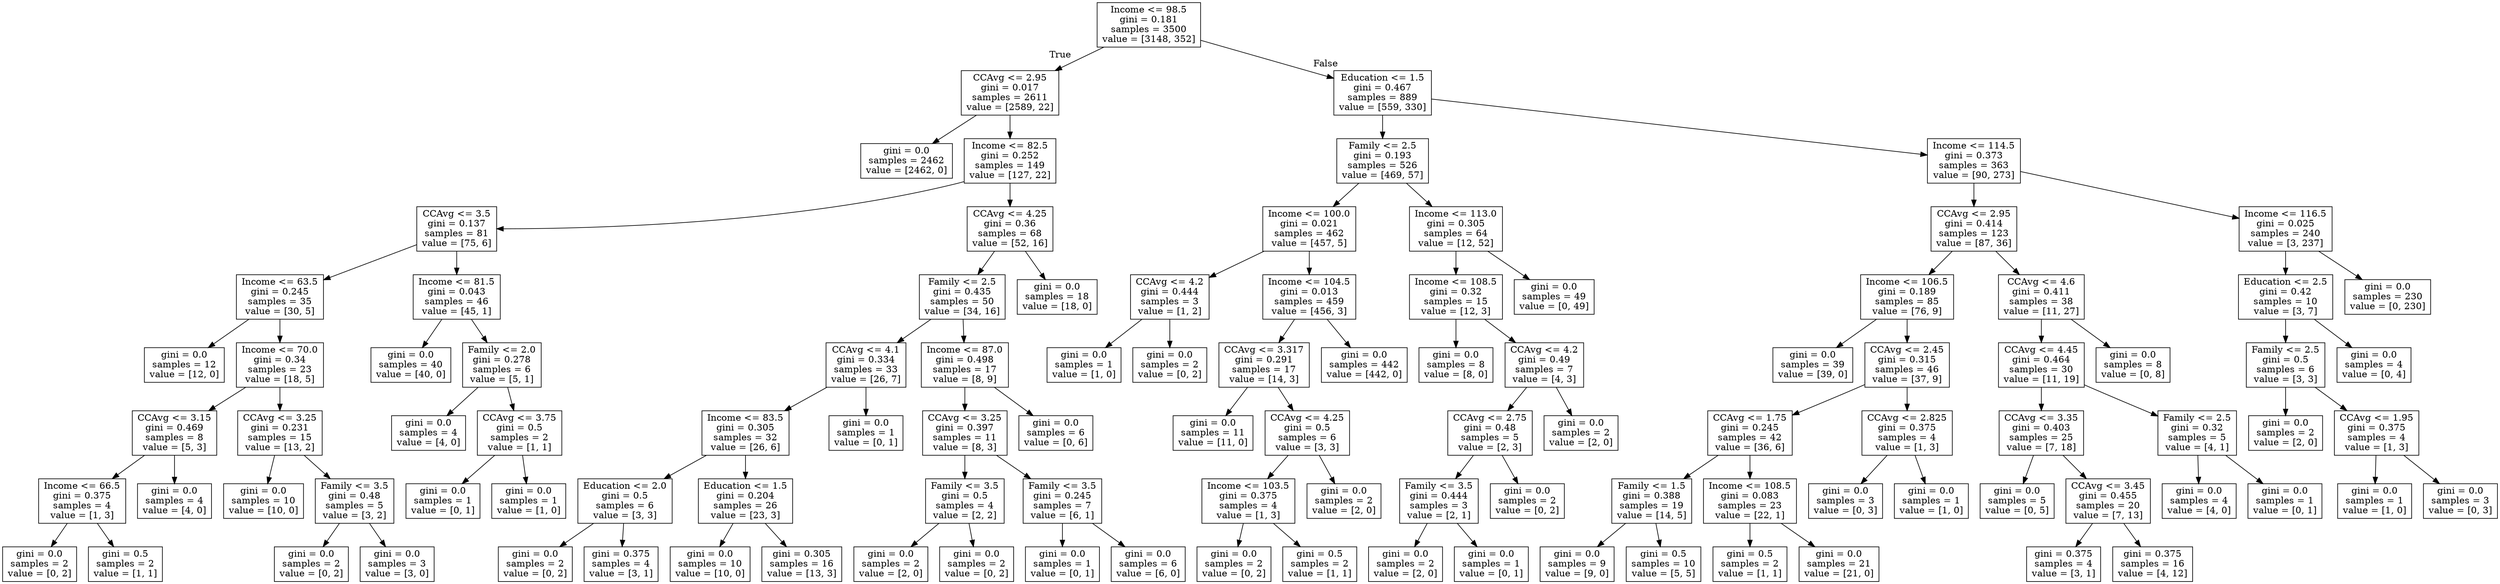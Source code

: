 digraph Tree {
node [shape=box] ;
0 [label="Income <= 98.5\ngini = 0.181\nsamples = 3500\nvalue = [3148, 352]"] ;
1 [label="CCAvg <= 2.95\ngini = 0.017\nsamples = 2611\nvalue = [2589, 22]"] ;
0 -> 1 [labeldistance=2.5, labelangle=45, headlabel="True"] ;
2 [label="gini = 0.0\nsamples = 2462\nvalue = [2462, 0]"] ;
1 -> 2 ;
3 [label="Income <= 82.5\ngini = 0.252\nsamples = 149\nvalue = [127, 22]"] ;
1 -> 3 ;
4 [label="CCAvg <= 3.5\ngini = 0.137\nsamples = 81\nvalue = [75, 6]"] ;
3 -> 4 ;
5 [label="Income <= 63.5\ngini = 0.245\nsamples = 35\nvalue = [30, 5]"] ;
4 -> 5 ;
6 [label="gini = 0.0\nsamples = 12\nvalue = [12, 0]"] ;
5 -> 6 ;
7 [label="Income <= 70.0\ngini = 0.34\nsamples = 23\nvalue = [18, 5]"] ;
5 -> 7 ;
8 [label="CCAvg <= 3.15\ngini = 0.469\nsamples = 8\nvalue = [5, 3]"] ;
7 -> 8 ;
9 [label="Income <= 66.5\ngini = 0.375\nsamples = 4\nvalue = [1, 3]"] ;
8 -> 9 ;
10 [label="gini = 0.0\nsamples = 2\nvalue = [0, 2]"] ;
9 -> 10 ;
11 [label="gini = 0.5\nsamples = 2\nvalue = [1, 1]"] ;
9 -> 11 ;
12 [label="gini = 0.0\nsamples = 4\nvalue = [4, 0]"] ;
8 -> 12 ;
13 [label="CCAvg <= 3.25\ngini = 0.231\nsamples = 15\nvalue = [13, 2]"] ;
7 -> 13 ;
14 [label="gini = 0.0\nsamples = 10\nvalue = [10, 0]"] ;
13 -> 14 ;
15 [label="Family <= 3.5\ngini = 0.48\nsamples = 5\nvalue = [3, 2]"] ;
13 -> 15 ;
16 [label="gini = 0.0\nsamples = 2\nvalue = [0, 2]"] ;
15 -> 16 ;
17 [label="gini = 0.0\nsamples = 3\nvalue = [3, 0]"] ;
15 -> 17 ;
18 [label="Income <= 81.5\ngini = 0.043\nsamples = 46\nvalue = [45, 1]"] ;
4 -> 18 ;
19 [label="gini = 0.0\nsamples = 40\nvalue = [40, 0]"] ;
18 -> 19 ;
20 [label="Family <= 2.0\ngini = 0.278\nsamples = 6\nvalue = [5, 1]"] ;
18 -> 20 ;
21 [label="gini = 0.0\nsamples = 4\nvalue = [4, 0]"] ;
20 -> 21 ;
22 [label="CCAvg <= 3.75\ngini = 0.5\nsamples = 2\nvalue = [1, 1]"] ;
20 -> 22 ;
23 [label="gini = 0.0\nsamples = 1\nvalue = [0, 1]"] ;
22 -> 23 ;
24 [label="gini = 0.0\nsamples = 1\nvalue = [1, 0]"] ;
22 -> 24 ;
25 [label="CCAvg <= 4.25\ngini = 0.36\nsamples = 68\nvalue = [52, 16]"] ;
3 -> 25 ;
26 [label="Family <= 2.5\ngini = 0.435\nsamples = 50\nvalue = [34, 16]"] ;
25 -> 26 ;
27 [label="CCAvg <= 4.1\ngini = 0.334\nsamples = 33\nvalue = [26, 7]"] ;
26 -> 27 ;
28 [label="Income <= 83.5\ngini = 0.305\nsamples = 32\nvalue = [26, 6]"] ;
27 -> 28 ;
29 [label="Education <= 2.0\ngini = 0.5\nsamples = 6\nvalue = [3, 3]"] ;
28 -> 29 ;
30 [label="gini = 0.0\nsamples = 2\nvalue = [0, 2]"] ;
29 -> 30 ;
31 [label="gini = 0.375\nsamples = 4\nvalue = [3, 1]"] ;
29 -> 31 ;
32 [label="Education <= 1.5\ngini = 0.204\nsamples = 26\nvalue = [23, 3]"] ;
28 -> 32 ;
33 [label="gini = 0.0\nsamples = 10\nvalue = [10, 0]"] ;
32 -> 33 ;
34 [label="gini = 0.305\nsamples = 16\nvalue = [13, 3]"] ;
32 -> 34 ;
35 [label="gini = 0.0\nsamples = 1\nvalue = [0, 1]"] ;
27 -> 35 ;
36 [label="Income <= 87.0\ngini = 0.498\nsamples = 17\nvalue = [8, 9]"] ;
26 -> 36 ;
37 [label="CCAvg <= 3.25\ngini = 0.397\nsamples = 11\nvalue = [8, 3]"] ;
36 -> 37 ;
38 [label="Family <= 3.5\ngini = 0.5\nsamples = 4\nvalue = [2, 2]"] ;
37 -> 38 ;
39 [label="gini = 0.0\nsamples = 2\nvalue = [2, 0]"] ;
38 -> 39 ;
40 [label="gini = 0.0\nsamples = 2\nvalue = [0, 2]"] ;
38 -> 40 ;
41 [label="Family <= 3.5\ngini = 0.245\nsamples = 7\nvalue = [6, 1]"] ;
37 -> 41 ;
42 [label="gini = 0.0\nsamples = 1\nvalue = [0, 1]"] ;
41 -> 42 ;
43 [label="gini = 0.0\nsamples = 6\nvalue = [6, 0]"] ;
41 -> 43 ;
44 [label="gini = 0.0\nsamples = 6\nvalue = [0, 6]"] ;
36 -> 44 ;
45 [label="gini = 0.0\nsamples = 18\nvalue = [18, 0]"] ;
25 -> 45 ;
46 [label="Education <= 1.5\ngini = 0.467\nsamples = 889\nvalue = [559, 330]"] ;
0 -> 46 [labeldistance=2.5, labelangle=-45, headlabel="False"] ;
47 [label="Family <= 2.5\ngini = 0.193\nsamples = 526\nvalue = [469, 57]"] ;
46 -> 47 ;
48 [label="Income <= 100.0\ngini = 0.021\nsamples = 462\nvalue = [457, 5]"] ;
47 -> 48 ;
49 [label="CCAvg <= 4.2\ngini = 0.444\nsamples = 3\nvalue = [1, 2]"] ;
48 -> 49 ;
50 [label="gini = 0.0\nsamples = 1\nvalue = [1, 0]"] ;
49 -> 50 ;
51 [label="gini = 0.0\nsamples = 2\nvalue = [0, 2]"] ;
49 -> 51 ;
52 [label="Income <= 104.5\ngini = 0.013\nsamples = 459\nvalue = [456, 3]"] ;
48 -> 52 ;
53 [label="CCAvg <= 3.317\ngini = 0.291\nsamples = 17\nvalue = [14, 3]"] ;
52 -> 53 ;
54 [label="gini = 0.0\nsamples = 11\nvalue = [11, 0]"] ;
53 -> 54 ;
55 [label="CCAvg <= 4.25\ngini = 0.5\nsamples = 6\nvalue = [3, 3]"] ;
53 -> 55 ;
56 [label="Income <= 103.5\ngini = 0.375\nsamples = 4\nvalue = [1, 3]"] ;
55 -> 56 ;
57 [label="gini = 0.0\nsamples = 2\nvalue = [0, 2]"] ;
56 -> 57 ;
58 [label="gini = 0.5\nsamples = 2\nvalue = [1, 1]"] ;
56 -> 58 ;
59 [label="gini = 0.0\nsamples = 2\nvalue = [2, 0]"] ;
55 -> 59 ;
60 [label="gini = 0.0\nsamples = 442\nvalue = [442, 0]"] ;
52 -> 60 ;
61 [label="Income <= 113.0\ngini = 0.305\nsamples = 64\nvalue = [12, 52]"] ;
47 -> 61 ;
62 [label="Income <= 108.5\ngini = 0.32\nsamples = 15\nvalue = [12, 3]"] ;
61 -> 62 ;
63 [label="gini = 0.0\nsamples = 8\nvalue = [8, 0]"] ;
62 -> 63 ;
64 [label="CCAvg <= 4.2\ngini = 0.49\nsamples = 7\nvalue = [4, 3]"] ;
62 -> 64 ;
65 [label="CCAvg <= 2.75\ngini = 0.48\nsamples = 5\nvalue = [2, 3]"] ;
64 -> 65 ;
66 [label="Family <= 3.5\ngini = 0.444\nsamples = 3\nvalue = [2, 1]"] ;
65 -> 66 ;
67 [label="gini = 0.0\nsamples = 2\nvalue = [2, 0]"] ;
66 -> 67 ;
68 [label="gini = 0.0\nsamples = 1\nvalue = [0, 1]"] ;
66 -> 68 ;
69 [label="gini = 0.0\nsamples = 2\nvalue = [0, 2]"] ;
65 -> 69 ;
70 [label="gini = 0.0\nsamples = 2\nvalue = [2, 0]"] ;
64 -> 70 ;
71 [label="gini = 0.0\nsamples = 49\nvalue = [0, 49]"] ;
61 -> 71 ;
72 [label="Income <= 114.5\ngini = 0.373\nsamples = 363\nvalue = [90, 273]"] ;
46 -> 72 ;
73 [label="CCAvg <= 2.95\ngini = 0.414\nsamples = 123\nvalue = [87, 36]"] ;
72 -> 73 ;
74 [label="Income <= 106.5\ngini = 0.189\nsamples = 85\nvalue = [76, 9]"] ;
73 -> 74 ;
75 [label="gini = 0.0\nsamples = 39\nvalue = [39, 0]"] ;
74 -> 75 ;
76 [label="CCAvg <= 2.45\ngini = 0.315\nsamples = 46\nvalue = [37, 9]"] ;
74 -> 76 ;
77 [label="CCAvg <= 1.75\ngini = 0.245\nsamples = 42\nvalue = [36, 6]"] ;
76 -> 77 ;
78 [label="Family <= 1.5\ngini = 0.388\nsamples = 19\nvalue = [14, 5]"] ;
77 -> 78 ;
79 [label="gini = 0.0\nsamples = 9\nvalue = [9, 0]"] ;
78 -> 79 ;
80 [label="gini = 0.5\nsamples = 10\nvalue = [5, 5]"] ;
78 -> 80 ;
81 [label="Income <= 108.5\ngini = 0.083\nsamples = 23\nvalue = [22, 1]"] ;
77 -> 81 ;
82 [label="gini = 0.5\nsamples = 2\nvalue = [1, 1]"] ;
81 -> 82 ;
83 [label="gini = 0.0\nsamples = 21\nvalue = [21, 0]"] ;
81 -> 83 ;
84 [label="CCAvg <= 2.825\ngini = 0.375\nsamples = 4\nvalue = [1, 3]"] ;
76 -> 84 ;
85 [label="gini = 0.0\nsamples = 3\nvalue = [0, 3]"] ;
84 -> 85 ;
86 [label="gini = 0.0\nsamples = 1\nvalue = [1, 0]"] ;
84 -> 86 ;
87 [label="CCAvg <= 4.6\ngini = 0.411\nsamples = 38\nvalue = [11, 27]"] ;
73 -> 87 ;
88 [label="CCAvg <= 4.45\ngini = 0.464\nsamples = 30\nvalue = [11, 19]"] ;
87 -> 88 ;
89 [label="CCAvg <= 3.35\ngini = 0.403\nsamples = 25\nvalue = [7, 18]"] ;
88 -> 89 ;
90 [label="gini = 0.0\nsamples = 5\nvalue = [0, 5]"] ;
89 -> 90 ;
91 [label="CCAvg <= 3.45\ngini = 0.455\nsamples = 20\nvalue = [7, 13]"] ;
89 -> 91 ;
92 [label="gini = 0.375\nsamples = 4\nvalue = [3, 1]"] ;
91 -> 92 ;
93 [label="gini = 0.375\nsamples = 16\nvalue = [4, 12]"] ;
91 -> 93 ;
94 [label="Family <= 2.5\ngini = 0.32\nsamples = 5\nvalue = [4, 1]"] ;
88 -> 94 ;
95 [label="gini = 0.0\nsamples = 4\nvalue = [4, 0]"] ;
94 -> 95 ;
96 [label="gini = 0.0\nsamples = 1\nvalue = [0, 1]"] ;
94 -> 96 ;
97 [label="gini = 0.0\nsamples = 8\nvalue = [0, 8]"] ;
87 -> 97 ;
98 [label="Income <= 116.5\ngini = 0.025\nsamples = 240\nvalue = [3, 237]"] ;
72 -> 98 ;
99 [label="Education <= 2.5\ngini = 0.42\nsamples = 10\nvalue = [3, 7]"] ;
98 -> 99 ;
100 [label="Family <= 2.5\ngini = 0.5\nsamples = 6\nvalue = [3, 3]"] ;
99 -> 100 ;
101 [label="gini = 0.0\nsamples = 2\nvalue = [2, 0]"] ;
100 -> 101 ;
102 [label="CCAvg <= 1.95\ngini = 0.375\nsamples = 4\nvalue = [1, 3]"] ;
100 -> 102 ;
103 [label="gini = 0.0\nsamples = 1\nvalue = [1, 0]"] ;
102 -> 103 ;
104 [label="gini = 0.0\nsamples = 3\nvalue = [0, 3]"] ;
102 -> 104 ;
105 [label="gini = 0.0\nsamples = 4\nvalue = [0, 4]"] ;
99 -> 105 ;
106 [label="gini = 0.0\nsamples = 230\nvalue = [0, 230]"] ;
98 -> 106 ;
}